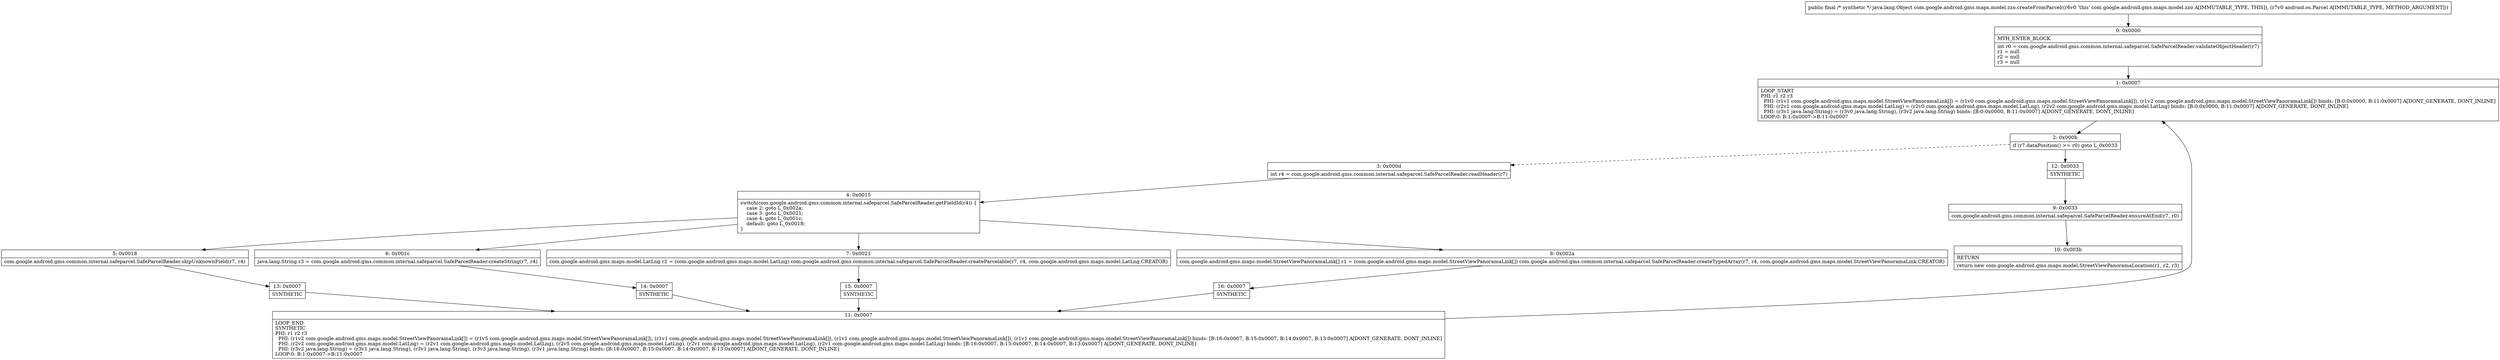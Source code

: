 digraph "CFG forcom.google.android.gms.maps.model.zzo.createFromParcel(Landroid\/os\/Parcel;)Ljava\/lang\/Object;" {
Node_0 [shape=record,label="{0\:\ 0x0000|MTH_ENTER_BLOCK\l|int r0 = com.google.android.gms.common.internal.safeparcel.SafeParcelReader.validateObjectHeader(r7)\lr1 = null\lr2 = null\lr3 = null\l}"];
Node_1 [shape=record,label="{1\:\ 0x0007|LOOP_START\lPHI: r1 r2 r3 \l  PHI: (r1v1 com.google.android.gms.maps.model.StreetViewPanoramaLink[]) = (r1v0 com.google.android.gms.maps.model.StreetViewPanoramaLink[]), (r1v2 com.google.android.gms.maps.model.StreetViewPanoramaLink[]) binds: [B:0:0x0000, B:11:0x0007] A[DONT_GENERATE, DONT_INLINE]\l  PHI: (r2v1 com.google.android.gms.maps.model.LatLng) = (r2v0 com.google.android.gms.maps.model.LatLng), (r2v2 com.google.android.gms.maps.model.LatLng) binds: [B:0:0x0000, B:11:0x0007] A[DONT_GENERATE, DONT_INLINE]\l  PHI: (r3v1 java.lang.String) = (r3v0 java.lang.String), (r3v2 java.lang.String) binds: [B:0:0x0000, B:11:0x0007] A[DONT_GENERATE, DONT_INLINE]\lLOOP:0: B:1:0x0007\-\>B:11:0x0007\l}"];
Node_2 [shape=record,label="{2\:\ 0x000b|if (r7.dataPosition() \>= r0) goto L_0x0033\l}"];
Node_3 [shape=record,label="{3\:\ 0x000d|int r4 = com.google.android.gms.common.internal.safeparcel.SafeParcelReader.readHeader(r7)\l}"];
Node_4 [shape=record,label="{4\:\ 0x0015|switch(com.google.android.gms.common.internal.safeparcel.SafeParcelReader.getFieldId(r4)) \{\l    case 2: goto L_0x002a;\l    case 3: goto L_0x0021;\l    case 4: goto L_0x001c;\l    default: goto L_0x0018;\l\}\l}"];
Node_5 [shape=record,label="{5\:\ 0x0018|com.google.android.gms.common.internal.safeparcel.SafeParcelReader.skipUnknownField(r7, r4)\l}"];
Node_6 [shape=record,label="{6\:\ 0x001c|java.lang.String r3 = com.google.android.gms.common.internal.safeparcel.SafeParcelReader.createString(r7, r4)\l}"];
Node_7 [shape=record,label="{7\:\ 0x0021|com.google.android.gms.maps.model.LatLng r2 = (com.google.android.gms.maps.model.LatLng) com.google.android.gms.common.internal.safeparcel.SafeParcelReader.createParcelable(r7, r4, com.google.android.gms.maps.model.LatLng.CREATOR)\l}"];
Node_8 [shape=record,label="{8\:\ 0x002a|com.google.android.gms.maps.model.StreetViewPanoramaLink[] r1 = (com.google.android.gms.maps.model.StreetViewPanoramaLink[]) com.google.android.gms.common.internal.safeparcel.SafeParcelReader.createTypedArray(r7, r4, com.google.android.gms.maps.model.StreetViewPanoramaLink.CREATOR)\l}"];
Node_9 [shape=record,label="{9\:\ 0x0033|com.google.android.gms.common.internal.safeparcel.SafeParcelReader.ensureAtEnd(r7, r0)\l}"];
Node_10 [shape=record,label="{10\:\ 0x003b|RETURN\l|return new com.google.android.gms.maps.model.StreetViewPanoramaLocation(r1, r2, r3)\l}"];
Node_11 [shape=record,label="{11\:\ 0x0007|LOOP_END\lSYNTHETIC\lPHI: r1 r2 r3 \l  PHI: (r1v2 com.google.android.gms.maps.model.StreetViewPanoramaLink[]) = (r1v5 com.google.android.gms.maps.model.StreetViewPanoramaLink[]), (r1v1 com.google.android.gms.maps.model.StreetViewPanoramaLink[]), (r1v1 com.google.android.gms.maps.model.StreetViewPanoramaLink[]), (r1v1 com.google.android.gms.maps.model.StreetViewPanoramaLink[]) binds: [B:16:0x0007, B:15:0x0007, B:14:0x0007, B:13:0x0007] A[DONT_GENERATE, DONT_INLINE]\l  PHI: (r2v2 com.google.android.gms.maps.model.LatLng) = (r2v1 com.google.android.gms.maps.model.LatLng), (r2v5 com.google.android.gms.maps.model.LatLng), (r2v1 com.google.android.gms.maps.model.LatLng), (r2v1 com.google.android.gms.maps.model.LatLng) binds: [B:16:0x0007, B:15:0x0007, B:14:0x0007, B:13:0x0007] A[DONT_GENERATE, DONT_INLINE]\l  PHI: (r3v2 java.lang.String) = (r3v1 java.lang.String), (r3v1 java.lang.String), (r3v3 java.lang.String), (r3v1 java.lang.String) binds: [B:16:0x0007, B:15:0x0007, B:14:0x0007, B:13:0x0007] A[DONT_GENERATE, DONT_INLINE]\lLOOP:0: B:1:0x0007\-\>B:11:0x0007\l}"];
Node_12 [shape=record,label="{12\:\ 0x0033|SYNTHETIC\l}"];
Node_13 [shape=record,label="{13\:\ 0x0007|SYNTHETIC\l}"];
Node_14 [shape=record,label="{14\:\ 0x0007|SYNTHETIC\l}"];
Node_15 [shape=record,label="{15\:\ 0x0007|SYNTHETIC\l}"];
Node_16 [shape=record,label="{16\:\ 0x0007|SYNTHETIC\l}"];
MethodNode[shape=record,label="{public final \/* synthetic *\/ java.lang.Object com.google.android.gms.maps.model.zzo.createFromParcel((r6v0 'this' com.google.android.gms.maps.model.zzo A[IMMUTABLE_TYPE, THIS]), (r7v0 android.os.Parcel A[IMMUTABLE_TYPE, METHOD_ARGUMENT])) }"];
MethodNode -> Node_0;
Node_0 -> Node_1;
Node_1 -> Node_2;
Node_2 -> Node_3[style=dashed];
Node_2 -> Node_12;
Node_3 -> Node_4;
Node_4 -> Node_5;
Node_4 -> Node_6;
Node_4 -> Node_7;
Node_4 -> Node_8;
Node_5 -> Node_13;
Node_6 -> Node_14;
Node_7 -> Node_15;
Node_8 -> Node_16;
Node_9 -> Node_10;
Node_11 -> Node_1;
Node_12 -> Node_9;
Node_13 -> Node_11;
Node_14 -> Node_11;
Node_15 -> Node_11;
Node_16 -> Node_11;
}

